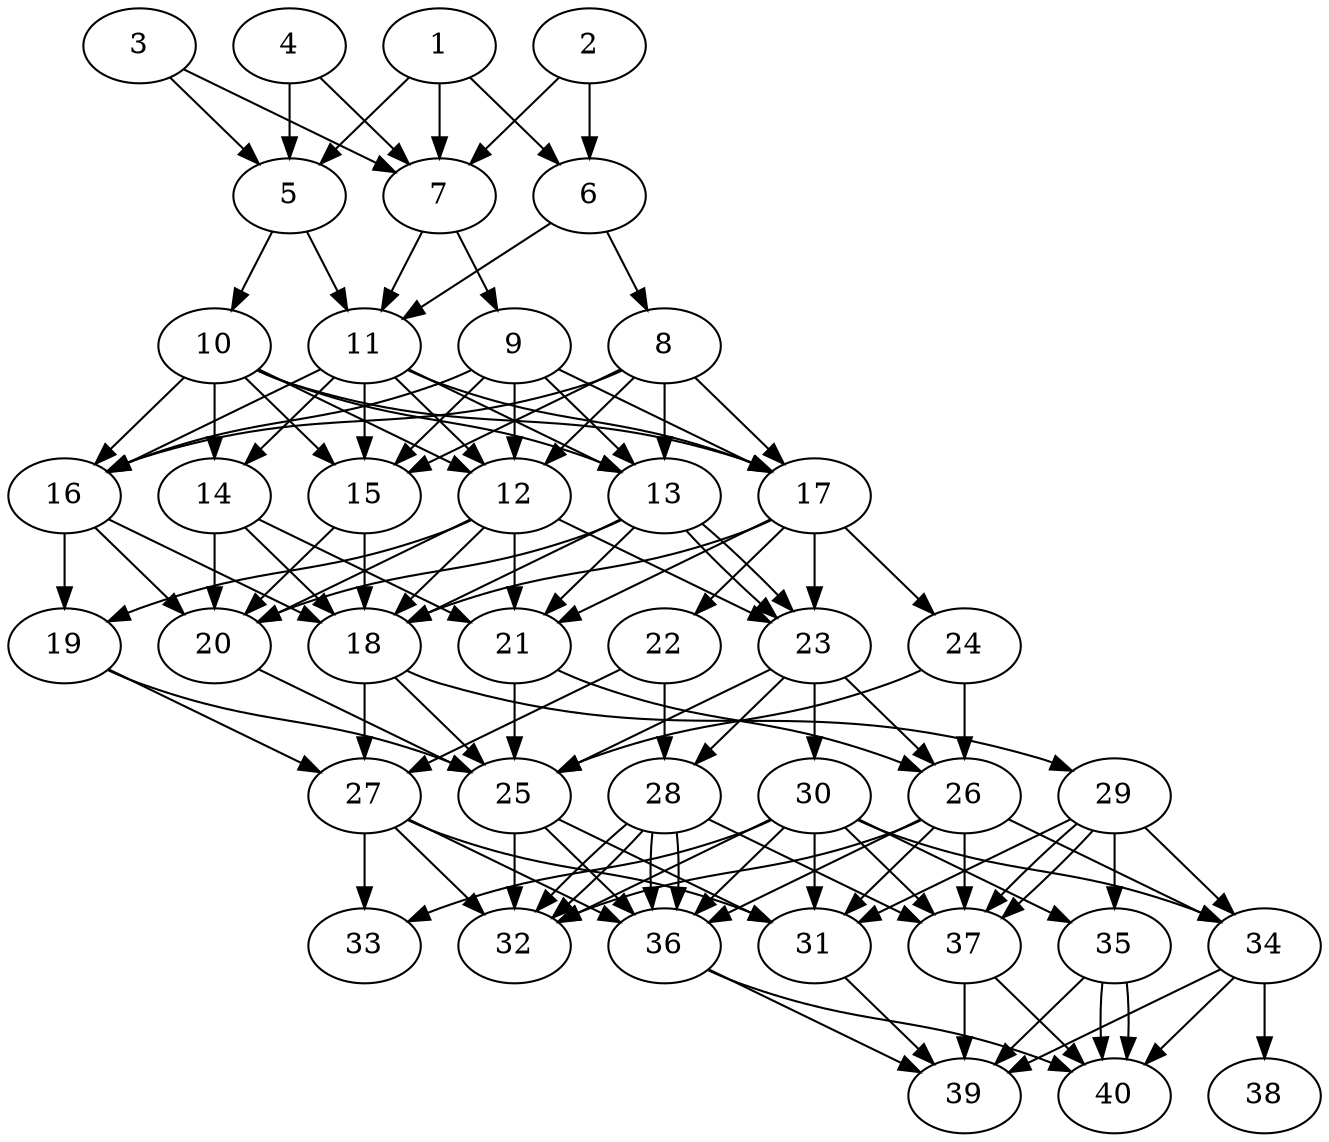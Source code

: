// DAG automatically generated by daggen at Thu Oct  3 14:06:48 2019
// ./daggen --dot -n 40 --ccr 0.4 --fat 0.5 --regular 0.5 --density 0.9 --mindata 5242880 --maxdata 52428800 
digraph G {
  1 [size="49830400", alpha="0.08", expect_size="19932160"] 
  1 -> 5 [size ="19932160"]
  1 -> 6 [size ="19932160"]
  1 -> 7 [size ="19932160"]
  2 [size="29186560", alpha="0.11", expect_size="11674624"] 
  2 -> 6 [size ="11674624"]
  2 -> 7 [size ="11674624"]
  3 [size="25843200", alpha="0.05", expect_size="10337280"] 
  3 -> 5 [size ="10337280"]
  3 -> 7 [size ="10337280"]
  4 [size="116357120", alpha="0.13", expect_size="46542848"] 
  4 -> 5 [size ="46542848"]
  4 -> 7 [size ="46542848"]
  5 [size="125350400", alpha="0.13", expect_size="50140160"] 
  5 -> 10 [size ="50140160"]
  5 -> 11 [size ="50140160"]
  6 [size="57474560", alpha="0.11", expect_size="22989824"] 
  6 -> 8 [size ="22989824"]
  6 -> 11 [size ="22989824"]
  7 [size="99228160", alpha="0.02", expect_size="39691264"] 
  7 -> 9 [size ="39691264"]
  7 -> 11 [size ="39691264"]
  8 [size="99934720", alpha="0.07", expect_size="39973888"] 
  8 -> 12 [size ="39973888"]
  8 -> 13 [size ="39973888"]
  8 -> 15 [size ="39973888"]
  8 -> 16 [size ="39973888"]
  8 -> 17 [size ="39973888"]
  9 [size="113249280", alpha="0.19", expect_size="45299712"] 
  9 -> 12 [size ="45299712"]
  9 -> 13 [size ="45299712"]
  9 -> 15 [size ="45299712"]
  9 -> 16 [size ="45299712"]
  9 -> 17 [size ="45299712"]
  10 [size="78799360", alpha="0.12", expect_size="31519744"] 
  10 -> 12 [size ="31519744"]
  10 -> 13 [size ="31519744"]
  10 -> 14 [size ="31519744"]
  10 -> 15 [size ="31519744"]
  10 -> 16 [size ="31519744"]
  10 -> 17 [size ="31519744"]
  11 [size="63848960", alpha="0.07", expect_size="25539584"] 
  11 -> 12 [size ="25539584"]
  11 -> 13 [size ="25539584"]
  11 -> 14 [size ="25539584"]
  11 -> 15 [size ="25539584"]
  11 -> 16 [size ="25539584"]
  11 -> 17 [size ="25539584"]
  12 [size="111319040", alpha="0.00", expect_size="44527616"] 
  12 -> 18 [size ="44527616"]
  12 -> 19 [size ="44527616"]
  12 -> 20 [size ="44527616"]
  12 -> 21 [size ="44527616"]
  12 -> 23 [size ="44527616"]
  13 [size="56476160", alpha="0.17", expect_size="22590464"] 
  13 -> 18 [size ="22590464"]
  13 -> 20 [size ="22590464"]
  13 -> 21 [size ="22590464"]
  13 -> 23 [size ="22590464"]
  13 -> 23 [size ="22590464"]
  14 [size="86095360", alpha="0.11", expect_size="34438144"] 
  14 -> 18 [size ="34438144"]
  14 -> 20 [size ="34438144"]
  14 -> 21 [size ="34438144"]
  15 [size="47708160", alpha="0.19", expect_size="19083264"] 
  15 -> 18 [size ="19083264"]
  15 -> 20 [size ="19083264"]
  16 [size="126963200", alpha="0.14", expect_size="50785280"] 
  16 -> 18 [size ="50785280"]
  16 -> 19 [size ="50785280"]
  16 -> 20 [size ="50785280"]
  17 [size="74045440", alpha="0.11", expect_size="29618176"] 
  17 -> 18 [size ="29618176"]
  17 -> 21 [size ="29618176"]
  17 -> 22 [size ="29618176"]
  17 -> 23 [size ="29618176"]
  17 -> 24 [size ="29618176"]
  18 [size="83233280", alpha="0.03", expect_size="33293312"] 
  18 -> 25 [size ="33293312"]
  18 -> 27 [size ="33293312"]
  18 -> 29 [size ="33293312"]
  19 [size="125268480", alpha="0.19", expect_size="50107392"] 
  19 -> 25 [size ="50107392"]
  19 -> 27 [size ="50107392"]
  20 [size="119715840", alpha="0.07", expect_size="47886336"] 
  20 -> 25 [size ="47886336"]
  21 [size="74946560", alpha="0.01", expect_size="29978624"] 
  21 -> 25 [size ="29978624"]
  21 -> 26 [size ="29978624"]
  22 [size="117511680", alpha="0.19", expect_size="47004672"] 
  22 -> 27 [size ="47004672"]
  22 -> 28 [size ="47004672"]
  23 [size="120171520", alpha="0.18", expect_size="48068608"] 
  23 -> 25 [size ="48068608"]
  23 -> 26 [size ="48068608"]
  23 -> 28 [size ="48068608"]
  23 -> 30 [size ="48068608"]
  24 [size="105169920", alpha="0.15", expect_size="42067968"] 
  24 -> 25 [size ="42067968"]
  24 -> 26 [size ="42067968"]
  25 [size="52275200", alpha="0.11", expect_size="20910080"] 
  25 -> 31 [size ="20910080"]
  25 -> 32 [size ="20910080"]
  25 -> 36 [size ="20910080"]
  26 [size="44981760", alpha="0.15", expect_size="17992704"] 
  26 -> 31 [size ="17992704"]
  26 -> 32 [size ="17992704"]
  26 -> 34 [size ="17992704"]
  26 -> 36 [size ="17992704"]
  26 -> 37 [size ="17992704"]
  27 [size="126727680", alpha="0.13", expect_size="50691072"] 
  27 -> 31 [size ="50691072"]
  27 -> 32 [size ="50691072"]
  27 -> 33 [size ="50691072"]
  27 -> 36 [size ="50691072"]
  28 [size="72560640", alpha="0.05", expect_size="29024256"] 
  28 -> 32 [size ="29024256"]
  28 -> 32 [size ="29024256"]
  28 -> 36 [size ="29024256"]
  28 -> 36 [size ="29024256"]
  28 -> 37 [size ="29024256"]
  29 [size="88240640", alpha="0.15", expect_size="35296256"] 
  29 -> 31 [size ="35296256"]
  29 -> 34 [size ="35296256"]
  29 -> 35 [size ="35296256"]
  29 -> 37 [size ="35296256"]
  29 -> 37 [size ="35296256"]
  30 [size="80174080", alpha="0.16", expect_size="32069632"] 
  30 -> 31 [size ="32069632"]
  30 -> 32 [size ="32069632"]
  30 -> 33 [size ="32069632"]
  30 -> 34 [size ="32069632"]
  30 -> 35 [size ="32069632"]
  30 -> 36 [size ="32069632"]
  30 -> 37 [size ="32069632"]
  31 [size="121177600", alpha="0.06", expect_size="48471040"] 
  31 -> 39 [size ="48471040"]
  32 [size="130009600", alpha="0.12", expect_size="52003840"] 
  33 [size="122749440", alpha="0.05", expect_size="49099776"] 
  34 [size="112135680", alpha="0.11", expect_size="44854272"] 
  34 -> 38 [size ="44854272"]
  34 -> 39 [size ="44854272"]
  34 -> 40 [size ="44854272"]
  35 [size="83450880", alpha="0.03", expect_size="33380352"] 
  35 -> 39 [size ="33380352"]
  35 -> 40 [size ="33380352"]
  35 -> 40 [size ="33380352"]
  36 [size="30976000", alpha="0.14", expect_size="12390400"] 
  36 -> 39 [size ="12390400"]
  36 -> 40 [size ="12390400"]
  37 [size="117043200", alpha="0.16", expect_size="46817280"] 
  37 -> 39 [size ="46817280"]
  37 -> 40 [size ="46817280"]
  38 [size="73881600", alpha="0.09", expect_size="29552640"] 
  39 [size="106283520", alpha="0.01", expect_size="42513408"] 
  40 [size="78461440", alpha="0.12", expect_size="31384576"] 
}

